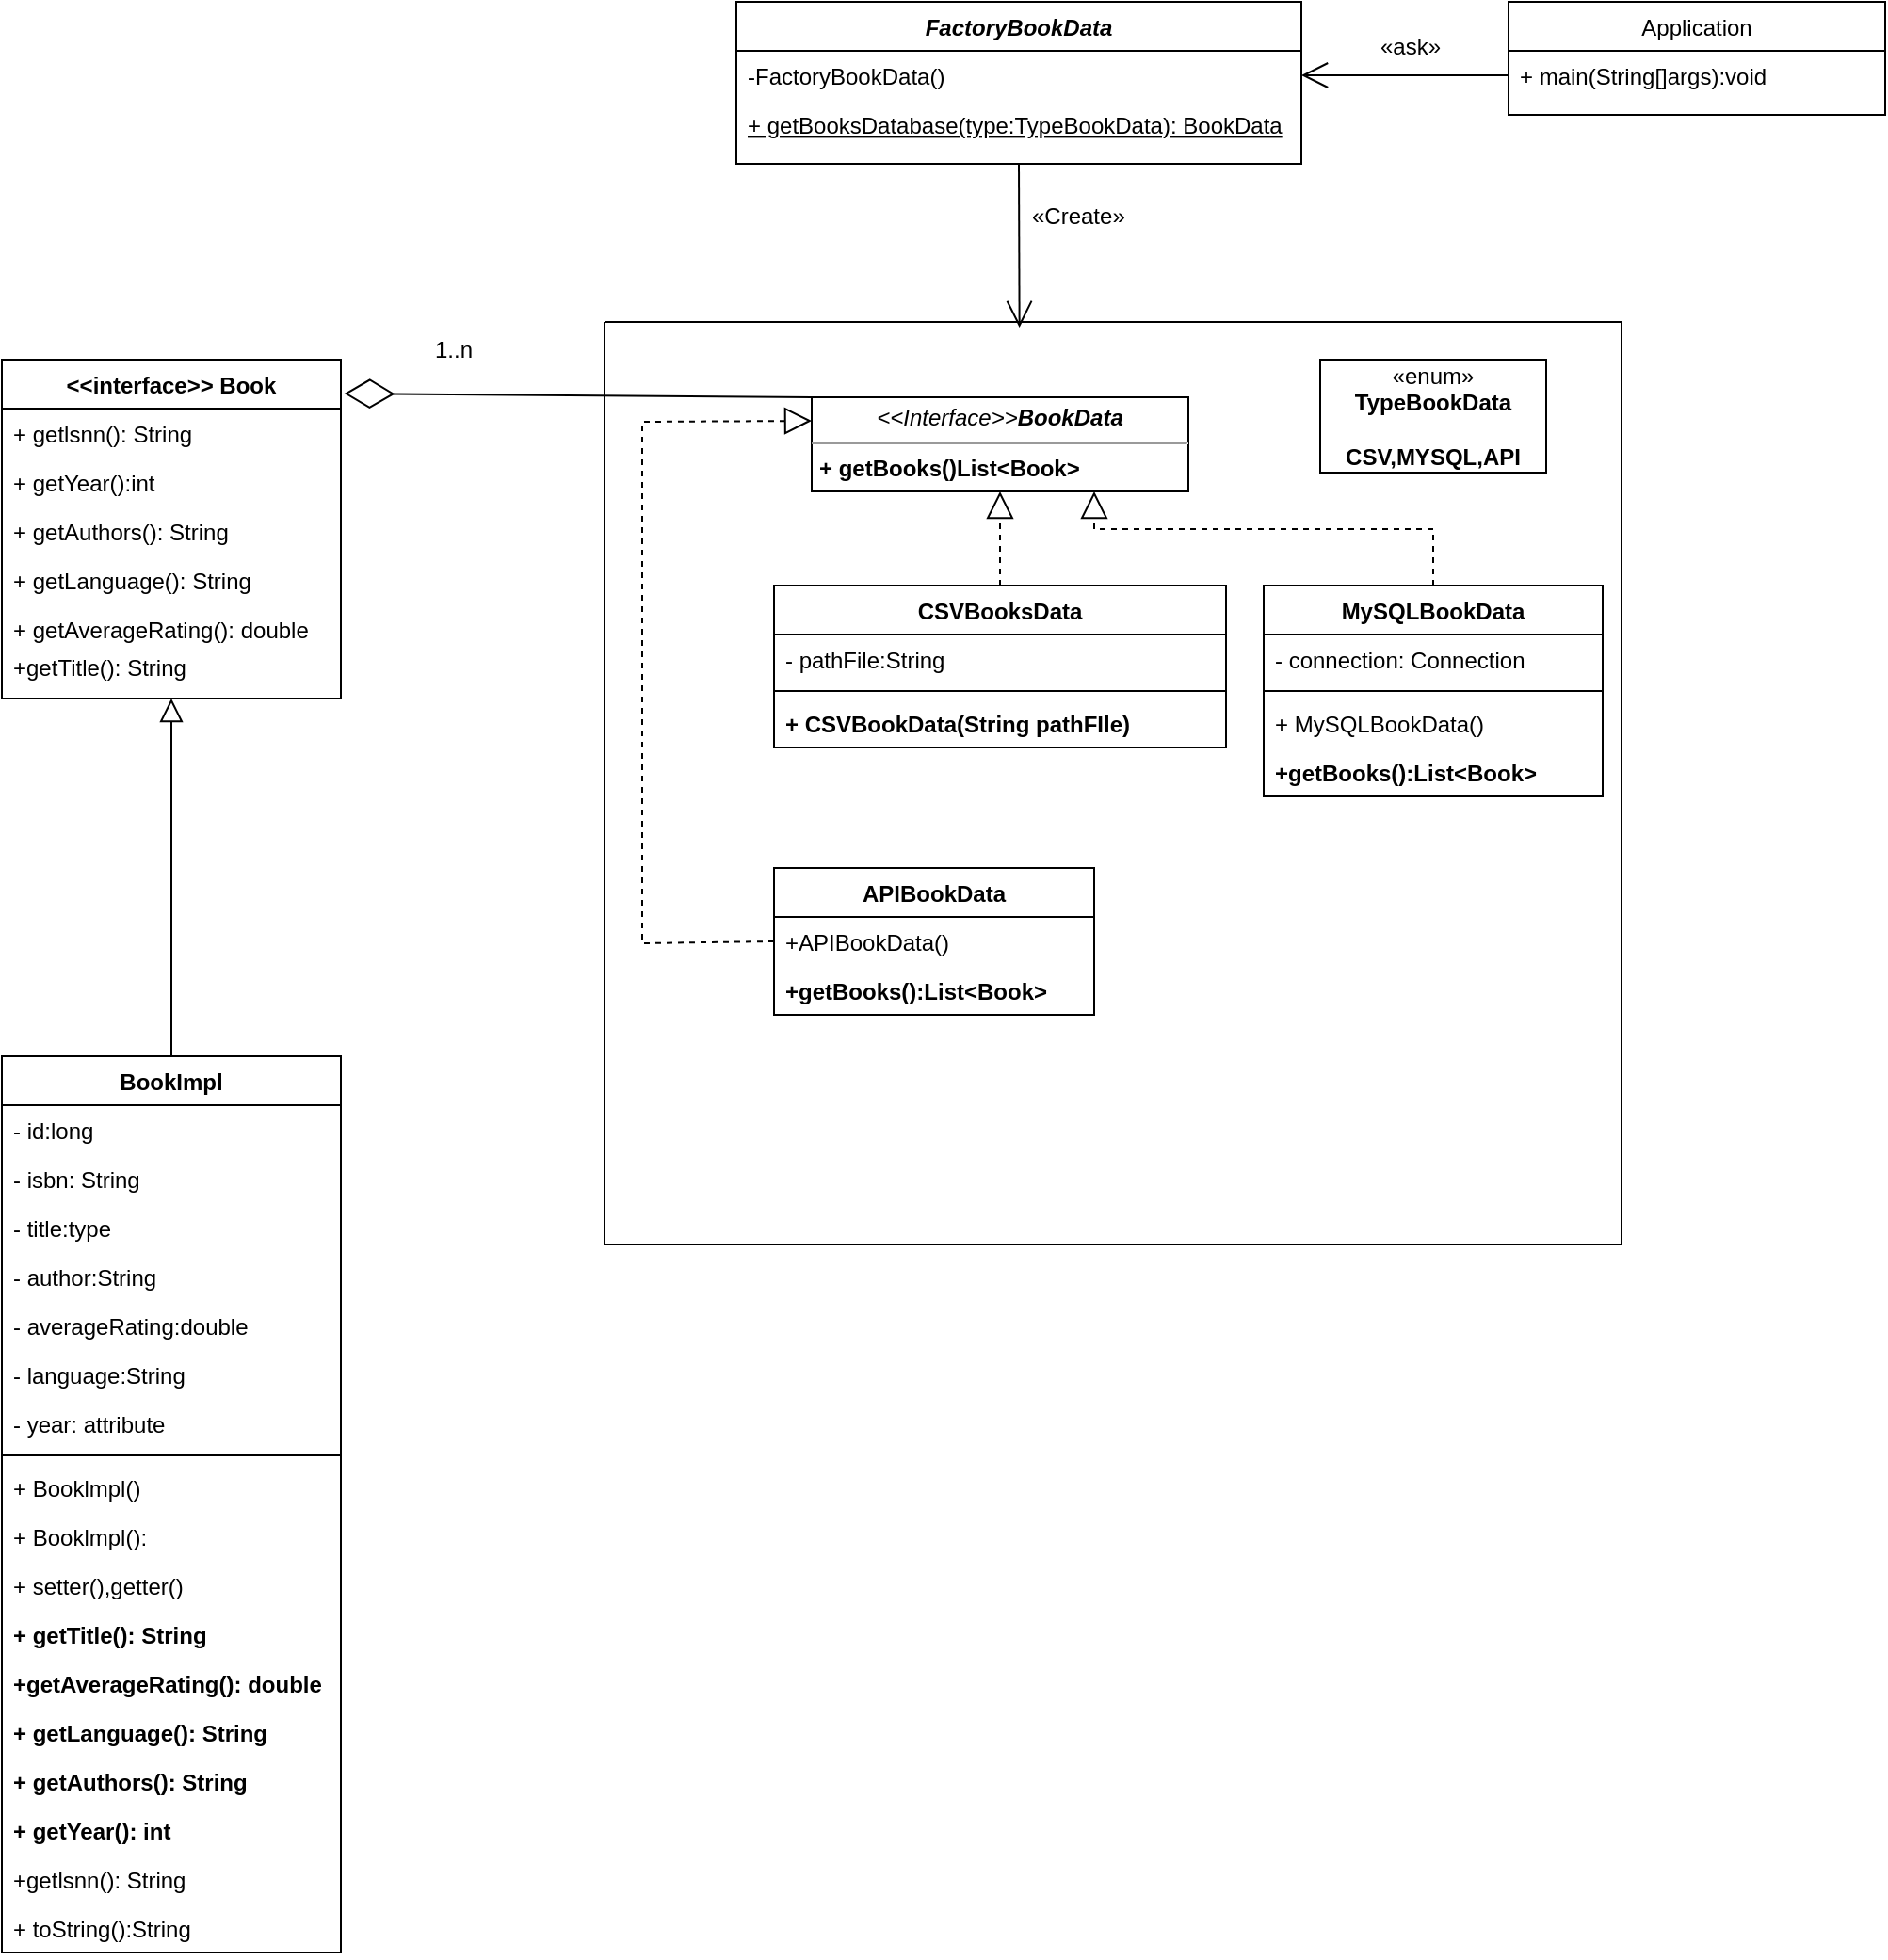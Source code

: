 <mxfile version="22.1.8" type="github">
  <diagram id="C5RBs43oDa-KdzZeNtuy" name="Page-1">
    <mxGraphModel dx="1877" dy="522" grid="1" gridSize="10" guides="1" tooltips="1" connect="1" arrows="1" fold="1" page="1" pageScale="1" pageWidth="827" pageHeight="1169" math="0" shadow="0">
      <root>
        <mxCell id="WIyWlLk6GJQsqaUBKTNV-0" />
        <mxCell id="WIyWlLk6GJQsqaUBKTNV-1" parent="WIyWlLk6GJQsqaUBKTNV-0" />
        <mxCell id="zkfFHV4jXpPFQw0GAbJ--0" value="FactoryBookData" style="swimlane;fontStyle=3;align=center;verticalAlign=top;childLayout=stackLayout;horizontal=1;startSize=26;horizontalStack=0;resizeParent=1;resizeLast=0;collapsible=1;marginBottom=0;rounded=0;shadow=0;strokeWidth=1;" parent="WIyWlLk6GJQsqaUBKTNV-1" vertex="1">
          <mxGeometry x="180" y="110" width="300" height="86" as="geometry">
            <mxRectangle x="230" y="140" width="160" height="26" as="alternateBounds" />
          </mxGeometry>
        </mxCell>
        <mxCell id="zkfFHV4jXpPFQw0GAbJ--1" value="-FactoryBookData()" style="text;align=left;verticalAlign=top;spacingLeft=4;spacingRight=4;overflow=hidden;rotatable=0;points=[[0,0.5],[1,0.5]];portConstraint=eastwest;" parent="zkfFHV4jXpPFQw0GAbJ--0" vertex="1">
          <mxGeometry y="26" width="300" height="26" as="geometry" />
        </mxCell>
        <mxCell id="zkfFHV4jXpPFQw0GAbJ--2" value="+ getBooksDatabase(type:TypeBookData): BookData" style="text;align=left;verticalAlign=top;spacingLeft=4;spacingRight=4;overflow=hidden;rotatable=0;points=[[0,0.5],[1,0.5]];portConstraint=eastwest;rounded=0;shadow=0;html=0;fontStyle=4" parent="zkfFHV4jXpPFQw0GAbJ--0" vertex="1">
          <mxGeometry y="52" width="300" height="26" as="geometry" />
        </mxCell>
        <mxCell id="zkfFHV4jXpPFQw0GAbJ--6" value="BookImpl" style="swimlane;fontStyle=1;align=center;verticalAlign=top;childLayout=stackLayout;horizontal=1;startSize=26;horizontalStack=0;resizeParent=1;resizeLast=0;collapsible=1;marginBottom=0;rounded=0;shadow=0;strokeWidth=1;" parent="WIyWlLk6GJQsqaUBKTNV-1" vertex="1">
          <mxGeometry x="-210" y="670" width="180" height="476" as="geometry">
            <mxRectangle x="130" y="380" width="160" height="26" as="alternateBounds" />
          </mxGeometry>
        </mxCell>
        <mxCell id="zkfFHV4jXpPFQw0GAbJ--7" value="- id:long" style="text;align=left;verticalAlign=top;spacingLeft=4;spacingRight=4;overflow=hidden;rotatable=0;points=[[0,0.5],[1,0.5]];portConstraint=eastwest;" parent="zkfFHV4jXpPFQw0GAbJ--6" vertex="1">
          <mxGeometry y="26" width="180" height="26" as="geometry" />
        </mxCell>
        <mxCell id="9Iw3cDqDPR6rvtyj7lzA-2" value="- isbn: String" style="text;align=left;verticalAlign=top;spacingLeft=4;spacingRight=4;overflow=hidden;rotatable=0;points=[[0,0.5],[1,0.5]];portConstraint=eastwest;rounded=0;shadow=0;html=0;" parent="zkfFHV4jXpPFQw0GAbJ--6" vertex="1">
          <mxGeometry y="52" width="180" height="26" as="geometry" />
        </mxCell>
        <mxCell id="9Iw3cDqDPR6rvtyj7lzA-4" value="- title:type" style="text;align=left;verticalAlign=top;spacingLeft=4;spacingRight=4;overflow=hidden;rotatable=0;points=[[0,0.5],[1,0.5]];portConstraint=eastwest;rounded=0;shadow=0;html=0;" parent="zkfFHV4jXpPFQw0GAbJ--6" vertex="1">
          <mxGeometry y="78" width="180" height="26" as="geometry" />
        </mxCell>
        <mxCell id="9Iw3cDqDPR6rvtyj7lzA-6" value="- author:String" style="text;align=left;verticalAlign=top;spacingLeft=4;spacingRight=4;overflow=hidden;rotatable=0;points=[[0,0.5],[1,0.5]];portConstraint=eastwest;rounded=0;shadow=0;html=0;" parent="zkfFHV4jXpPFQw0GAbJ--6" vertex="1">
          <mxGeometry y="104" width="180" height="26" as="geometry" />
        </mxCell>
        <mxCell id="9Iw3cDqDPR6rvtyj7lzA-5" value="- averageRating:double" style="text;align=left;verticalAlign=top;spacingLeft=4;spacingRight=4;overflow=hidden;rotatable=0;points=[[0,0.5],[1,0.5]];portConstraint=eastwest;rounded=0;shadow=0;html=0;" parent="zkfFHV4jXpPFQw0GAbJ--6" vertex="1">
          <mxGeometry y="130" width="180" height="26" as="geometry" />
        </mxCell>
        <mxCell id="9Iw3cDqDPR6rvtyj7lzA-3" value="- language:String" style="text;align=left;verticalAlign=top;spacingLeft=4;spacingRight=4;overflow=hidden;rotatable=0;points=[[0,0.5],[1,0.5]];portConstraint=eastwest;rounded=0;shadow=0;html=0;" parent="zkfFHV4jXpPFQw0GAbJ--6" vertex="1">
          <mxGeometry y="156" width="180" height="26" as="geometry" />
        </mxCell>
        <mxCell id="zkfFHV4jXpPFQw0GAbJ--8" value="- year: attribute" style="text;align=left;verticalAlign=top;spacingLeft=4;spacingRight=4;overflow=hidden;rotatable=0;points=[[0,0.5],[1,0.5]];portConstraint=eastwest;rounded=0;shadow=0;html=0;" parent="zkfFHV4jXpPFQw0GAbJ--6" vertex="1">
          <mxGeometry y="182" width="180" height="26" as="geometry" />
        </mxCell>
        <mxCell id="zkfFHV4jXpPFQw0GAbJ--9" value="" style="line;html=1;strokeWidth=1;align=left;verticalAlign=middle;spacingTop=-1;spacingLeft=3;spacingRight=3;rotatable=0;labelPosition=right;points=[];portConstraint=eastwest;" parent="zkfFHV4jXpPFQw0GAbJ--6" vertex="1">
          <mxGeometry y="208" width="180" height="8" as="geometry" />
        </mxCell>
        <mxCell id="zkfFHV4jXpPFQw0GAbJ--10" value="+ Booklmpl()" style="text;align=left;verticalAlign=top;spacingLeft=4;spacingRight=4;overflow=hidden;rotatable=0;points=[[0,0.5],[1,0.5]];portConstraint=eastwest;fontStyle=0" parent="zkfFHV4jXpPFQw0GAbJ--6" vertex="1">
          <mxGeometry y="216" width="180" height="26" as="geometry" />
        </mxCell>
        <mxCell id="zkfFHV4jXpPFQw0GAbJ--11" value="+ Booklmpl():" style="text;align=left;verticalAlign=top;spacingLeft=4;spacingRight=4;overflow=hidden;rotatable=0;points=[[0,0.5],[1,0.5]];portConstraint=eastwest;" parent="zkfFHV4jXpPFQw0GAbJ--6" vertex="1">
          <mxGeometry y="242" width="180" height="26" as="geometry" />
        </mxCell>
        <mxCell id="9Iw3cDqDPR6rvtyj7lzA-9" value="+ setter(),getter()" style="text;align=left;verticalAlign=top;spacingLeft=4;spacingRight=4;overflow=hidden;rotatable=0;points=[[0,0.5],[1,0.5]];portConstraint=eastwest;" parent="zkfFHV4jXpPFQw0GAbJ--6" vertex="1">
          <mxGeometry y="268" width="180" height="26" as="geometry" />
        </mxCell>
        <mxCell id="9Iw3cDqDPR6rvtyj7lzA-12" value="+ getTitle(): String" style="text;align=left;verticalAlign=top;spacingLeft=4;spacingRight=4;overflow=hidden;rotatable=0;points=[[0,0.5],[1,0.5]];portConstraint=eastwest;fontStyle=1" parent="zkfFHV4jXpPFQw0GAbJ--6" vertex="1">
          <mxGeometry y="294" width="180" height="26" as="geometry" />
        </mxCell>
        <mxCell id="9Iw3cDqDPR6rvtyj7lzA-14" value="+getAverageRating(): double" style="text;align=left;verticalAlign=top;spacingLeft=4;spacingRight=4;overflow=hidden;rotatable=0;points=[[0,0.5],[1,0.5]];portConstraint=eastwest;fontStyle=1" parent="zkfFHV4jXpPFQw0GAbJ--6" vertex="1">
          <mxGeometry y="320" width="180" height="26" as="geometry" />
        </mxCell>
        <mxCell id="9Iw3cDqDPR6rvtyj7lzA-13" value="+ getLanguage(): String" style="text;align=left;verticalAlign=top;spacingLeft=4;spacingRight=4;overflow=hidden;rotatable=0;points=[[0,0.5],[1,0.5]];portConstraint=eastwest;fontStyle=1" parent="zkfFHV4jXpPFQw0GAbJ--6" vertex="1">
          <mxGeometry y="346" width="180" height="26" as="geometry" />
        </mxCell>
        <mxCell id="9Iw3cDqDPR6rvtyj7lzA-11" value="+ getAuthors(): String" style="text;align=left;verticalAlign=top;spacingLeft=4;spacingRight=4;overflow=hidden;rotatable=0;points=[[0,0.5],[1,0.5]];portConstraint=eastwest;fontStyle=1" parent="zkfFHV4jXpPFQw0GAbJ--6" vertex="1">
          <mxGeometry y="372" width="180" height="26" as="geometry" />
        </mxCell>
        <mxCell id="9Iw3cDqDPR6rvtyj7lzA-10" value="+ getYear(): int" style="text;align=left;verticalAlign=top;spacingLeft=4;spacingRight=4;overflow=hidden;rotatable=0;points=[[0,0.5],[1,0.5]];portConstraint=eastwest;fontStyle=1" parent="zkfFHV4jXpPFQw0GAbJ--6" vertex="1">
          <mxGeometry y="398" width="180" height="26" as="geometry" />
        </mxCell>
        <mxCell id="9Iw3cDqDPR6rvtyj7lzA-8" value="+getlsnn(): String" style="text;align=left;verticalAlign=top;spacingLeft=4;spacingRight=4;overflow=hidden;rotatable=0;points=[[0,0.5],[1,0.5]];portConstraint=eastwest;" parent="zkfFHV4jXpPFQw0GAbJ--6" vertex="1">
          <mxGeometry y="424" width="180" height="26" as="geometry" />
        </mxCell>
        <mxCell id="9Iw3cDqDPR6rvtyj7lzA-7" value="+ toString():String" style="text;align=left;verticalAlign=top;spacingLeft=4;spacingRight=4;overflow=hidden;rotatable=0;points=[[0,0.5],[1,0.5]];portConstraint=eastwest;" parent="zkfFHV4jXpPFQw0GAbJ--6" vertex="1">
          <mxGeometry y="450" width="180" height="26" as="geometry" />
        </mxCell>
        <mxCell id="zkfFHV4jXpPFQw0GAbJ--12" value="" style="endArrow=block;endSize=10;endFill=0;shadow=0;strokeWidth=1;rounded=0;edgeStyle=elbowEdgeStyle;elbow=vertical;exitX=0.5;exitY=0;exitDx=0;exitDy=0;entryX=0.5;entryY=1;entryDx=0;entryDy=0;" parent="WIyWlLk6GJQsqaUBKTNV-1" source="zkfFHV4jXpPFQw0GAbJ--6" target="zkfFHV4jXpPFQw0GAbJ--17" edge="1">
          <mxGeometry width="160" relative="1" as="geometry">
            <mxPoint x="210" y="413" as="sourcePoint" />
            <mxPoint x="-139" y="590" as="targetPoint" />
            <Array as="points">
              <mxPoint x="-40" y="550" />
            </Array>
          </mxGeometry>
        </mxCell>
        <mxCell id="zkfFHV4jXpPFQw0GAbJ--13" value="Application&#xa;" style="swimlane;fontStyle=0;align=center;verticalAlign=top;childLayout=stackLayout;horizontal=1;startSize=26;horizontalStack=0;resizeParent=1;resizeLast=0;collapsible=1;marginBottom=0;rounded=0;shadow=0;strokeWidth=1;" parent="WIyWlLk6GJQsqaUBKTNV-1" vertex="1">
          <mxGeometry x="590" y="110" width="200" height="60" as="geometry">
            <mxRectangle x="340" y="380" width="170" height="26" as="alternateBounds" />
          </mxGeometry>
        </mxCell>
        <mxCell id="8MLGDY-gT1dC0PnsXwUY-3" value="+ main(String[]args):void" style="text;strokeColor=none;fillColor=none;align=left;verticalAlign=top;spacingLeft=4;spacingRight=4;overflow=hidden;rotatable=0;points=[[0,0.5],[1,0.5]];portConstraint=eastwest;whiteSpace=wrap;html=1;" parent="zkfFHV4jXpPFQw0GAbJ--13" vertex="1">
          <mxGeometry y="26" width="200" height="26" as="geometry" />
        </mxCell>
        <mxCell id="zkfFHV4jXpPFQw0GAbJ--17" value="&lt;&lt;interface&gt;&gt; Book" style="swimlane;fontStyle=1;align=center;verticalAlign=top;childLayout=stackLayout;horizontal=1;startSize=26;horizontalStack=0;resizeParent=1;resizeLast=0;collapsible=1;marginBottom=0;rounded=0;shadow=0;strokeWidth=1;whiteSpace=wrap;" parent="WIyWlLk6GJQsqaUBKTNV-1" vertex="1">
          <mxGeometry x="-210" y="300" width="180" height="180" as="geometry">
            <mxRectangle x="550" y="140" width="160" height="26" as="alternateBounds" />
          </mxGeometry>
        </mxCell>
        <mxCell id="zkfFHV4jXpPFQw0GAbJ--18" value="+ getlsnn(): String" style="text;align=left;verticalAlign=top;spacingLeft=4;spacingRight=4;overflow=hidden;rotatable=0;points=[[0,0.5],[1,0.5]];portConstraint=eastwest;" parent="zkfFHV4jXpPFQw0GAbJ--17" vertex="1">
          <mxGeometry y="26" width="180" height="26" as="geometry" />
        </mxCell>
        <mxCell id="zkfFHV4jXpPFQw0GAbJ--19" value="+ getYear():int" style="text;align=left;verticalAlign=top;spacingLeft=4;spacingRight=4;overflow=hidden;rotatable=0;points=[[0,0.5],[1,0.5]];portConstraint=eastwest;rounded=0;shadow=0;html=0;" parent="zkfFHV4jXpPFQw0GAbJ--17" vertex="1">
          <mxGeometry y="52" width="180" height="26" as="geometry" />
        </mxCell>
        <mxCell id="zkfFHV4jXpPFQw0GAbJ--20" value="+ getAuthors(): String" style="text;align=left;verticalAlign=top;spacingLeft=4;spacingRight=4;overflow=hidden;rotatable=0;points=[[0,0.5],[1,0.5]];portConstraint=eastwest;rounded=0;shadow=0;html=0;" parent="zkfFHV4jXpPFQw0GAbJ--17" vertex="1">
          <mxGeometry y="78" width="180" height="26" as="geometry" />
        </mxCell>
        <mxCell id="zkfFHV4jXpPFQw0GAbJ--21" value="+ getLanguage(): String" style="text;align=left;verticalAlign=top;spacingLeft=4;spacingRight=4;overflow=hidden;rotatable=0;points=[[0,0.5],[1,0.5]];portConstraint=eastwest;rounded=0;shadow=0;html=0;" parent="zkfFHV4jXpPFQw0GAbJ--17" vertex="1">
          <mxGeometry y="104" width="180" height="26" as="geometry" />
        </mxCell>
        <mxCell id="zkfFHV4jXpPFQw0GAbJ--22" value="+ getAverageRating(): double" style="text;align=left;verticalAlign=top;spacingLeft=4;spacingRight=4;overflow=hidden;rotatable=0;points=[[0,0.5],[1,0.5]];portConstraint=eastwest;rounded=0;shadow=0;html=0;" parent="zkfFHV4jXpPFQw0GAbJ--17" vertex="1">
          <mxGeometry y="130" width="180" height="20" as="geometry" />
        </mxCell>
        <mxCell id="9Iw3cDqDPR6rvtyj7lzA-0" value="+getTitle(): String" style="text;align=left;verticalAlign=top;spacingLeft=4;spacingRight=4;overflow=hidden;rotatable=0;points=[[0,0.5],[1,0.5]];portConstraint=eastwest;rounded=0;shadow=0;html=0;" parent="zkfFHV4jXpPFQw0GAbJ--17" vertex="1">
          <mxGeometry y="150" width="180" height="20" as="geometry" />
        </mxCell>
        <mxCell id="8MLGDY-gT1dC0PnsXwUY-6" value="«Create»" style="text;whiteSpace=wrap;html=1;" parent="WIyWlLk6GJQsqaUBKTNV-1" vertex="1">
          <mxGeometry x="335" y="210" width="90" height="40" as="geometry" />
        </mxCell>
        <mxCell id="8MLGDY-gT1dC0PnsXwUY-8" value="" style="swimlane;startSize=0;" parent="WIyWlLk6GJQsqaUBKTNV-1" vertex="1">
          <mxGeometry x="110" y="280" width="540" height="490" as="geometry" />
        </mxCell>
        <mxCell id="8MLGDY-gT1dC0PnsXwUY-11" value="«enum»&lt;br&gt;&lt;b&gt;TypeBookData&lt;br&gt;&lt;br&gt;CSV,MYSQL,API&lt;br&gt;&lt;/b&gt;" style="html=1;whiteSpace=wrap;" parent="8MLGDY-gT1dC0PnsXwUY-8" vertex="1">
          <mxGeometry x="380" y="20" width="120" height="60" as="geometry" />
        </mxCell>
        <mxCell id="8MLGDY-gT1dC0PnsXwUY-29" value="CSVBooksData" style="swimlane;fontStyle=1;align=center;verticalAlign=top;childLayout=stackLayout;horizontal=1;startSize=26;horizontalStack=0;resizeParent=1;resizeParentMax=0;resizeLast=0;collapsible=1;marginBottom=0;whiteSpace=wrap;html=1;" parent="8MLGDY-gT1dC0PnsXwUY-8" vertex="1">
          <mxGeometry x="90" y="140" width="240" height="86" as="geometry" />
        </mxCell>
        <mxCell id="8MLGDY-gT1dC0PnsXwUY-30" value="- pathFile:String" style="text;strokeColor=none;fillColor=none;align=left;verticalAlign=top;spacingLeft=4;spacingRight=4;overflow=hidden;rotatable=0;points=[[0,0.5],[1,0.5]];portConstraint=eastwest;whiteSpace=wrap;html=1;" parent="8MLGDY-gT1dC0PnsXwUY-29" vertex="1">
          <mxGeometry y="26" width="240" height="26" as="geometry" />
        </mxCell>
        <mxCell id="8MLGDY-gT1dC0PnsXwUY-31" value="" style="line;strokeWidth=1;fillColor=none;align=left;verticalAlign=middle;spacingTop=-1;spacingLeft=3;spacingRight=3;rotatable=0;labelPosition=right;points=[];portConstraint=eastwest;strokeColor=inherit;" parent="8MLGDY-gT1dC0PnsXwUY-29" vertex="1">
          <mxGeometry y="52" width="240" height="8" as="geometry" />
        </mxCell>
        <mxCell id="8MLGDY-gT1dC0PnsXwUY-32" value="&lt;b style=&quot;border-color: var(--border-color);&quot;&gt;&lt;b style=&quot;border-color: var(--border-color);&quot;&gt;+ CSVBookData(String pathFIle)&lt;/b&gt;&lt;br style=&quot;border-color: var(--border-color);&quot;&gt;&lt;/b&gt;" style="text;strokeColor=none;fillColor=none;align=left;verticalAlign=top;spacingLeft=4;spacingRight=4;overflow=hidden;rotatable=0;points=[[0,0.5],[1,0.5]];portConstraint=eastwest;whiteSpace=wrap;html=1;" parent="8MLGDY-gT1dC0PnsXwUY-29" vertex="1">
          <mxGeometry y="60" width="240" height="26" as="geometry" />
        </mxCell>
        <mxCell id="8MLGDY-gT1dC0PnsXwUY-41" value="&lt;p style=&quot;margin:0px;margin-top:4px;text-align:center;&quot;&gt;&lt;i&gt;&amp;lt;&amp;lt;Interface&amp;gt;&amp;gt;&lt;b&gt;BookData&lt;/b&gt;&lt;/i&gt;&lt;br&gt;&lt;/p&gt;&lt;hr size=&quot;1&quot;&gt;&lt;p style=&quot;margin:0px;margin-left:4px;&quot;&gt;&lt;b&gt;+ getBooks()List&amp;lt;Book&amp;gt;&lt;/b&gt;&lt;br&gt;&lt;/p&gt;" style="verticalAlign=top;align=left;overflow=fill;fontSize=12;fontFamily=Helvetica;html=1;whiteSpace=wrap;" parent="8MLGDY-gT1dC0PnsXwUY-8" vertex="1">
          <mxGeometry x="110" y="40" width="200" height="50" as="geometry" />
        </mxCell>
        <mxCell id="8MLGDY-gT1dC0PnsXwUY-55" value="" style="endArrow=block;dashed=1;endFill=0;endSize=12;html=1;rounded=0;exitX=0.5;exitY=0;exitDx=0;exitDy=0;entryX=0.5;entryY=1;entryDx=0;entryDy=0;" parent="8MLGDY-gT1dC0PnsXwUY-8" source="8MLGDY-gT1dC0PnsXwUY-29" target="8MLGDY-gT1dC0PnsXwUY-41" edge="1">
          <mxGeometry width="160" relative="1" as="geometry">
            <mxPoint x="220" y="270" as="sourcePoint" />
            <mxPoint x="380" y="270" as="targetPoint" />
          </mxGeometry>
        </mxCell>
        <mxCell id="YgXZCI-bjm-q1U5cpuig-0" value="MySQLBookData" style="swimlane;fontStyle=1;align=center;verticalAlign=top;childLayout=stackLayout;horizontal=1;startSize=26;horizontalStack=0;resizeParent=1;resizeParentMax=0;resizeLast=0;collapsible=1;marginBottom=0;whiteSpace=wrap;html=1;" parent="8MLGDY-gT1dC0PnsXwUY-8" vertex="1">
          <mxGeometry x="350" y="140" width="180" height="112" as="geometry" />
        </mxCell>
        <mxCell id="YgXZCI-bjm-q1U5cpuig-1" value="- connection: Connection" style="text;strokeColor=none;fillColor=none;align=left;verticalAlign=top;spacingLeft=4;spacingRight=4;overflow=hidden;rotatable=0;points=[[0,0.5],[1,0.5]];portConstraint=eastwest;whiteSpace=wrap;html=1;" parent="YgXZCI-bjm-q1U5cpuig-0" vertex="1">
          <mxGeometry y="26" width="180" height="26" as="geometry" />
        </mxCell>
        <mxCell id="YgXZCI-bjm-q1U5cpuig-2" value="" style="line;strokeWidth=1;fillColor=none;align=left;verticalAlign=middle;spacingTop=-1;spacingLeft=3;spacingRight=3;rotatable=0;labelPosition=right;points=[];portConstraint=eastwest;strokeColor=inherit;" parent="YgXZCI-bjm-q1U5cpuig-0" vertex="1">
          <mxGeometry y="52" width="180" height="8" as="geometry" />
        </mxCell>
        <mxCell id="YgXZCI-bjm-q1U5cpuig-4" value="&lt;span style=&quot;border-color: var(--border-color);&quot;&gt;&lt;span style=&quot;border-color: var(--border-color);&quot;&gt;+ MySQLBookData()&lt;/span&gt;&lt;br style=&quot;border-color: var(--border-color);&quot;&gt;&lt;/span&gt;" style="text;strokeColor=none;fillColor=none;align=left;verticalAlign=top;spacingLeft=4;spacingRight=4;overflow=hidden;rotatable=0;points=[[0,0.5],[1,0.5]];portConstraint=eastwest;whiteSpace=wrap;html=1;" parent="YgXZCI-bjm-q1U5cpuig-0" vertex="1">
          <mxGeometry y="60" width="180" height="26" as="geometry" />
        </mxCell>
        <mxCell id="YgXZCI-bjm-q1U5cpuig-3" value="&lt;b style=&quot;border-color: var(--border-color);&quot;&gt;+getBooks():List&amp;lt;Book&amp;gt;&lt;br style=&quot;border-color: var(--border-color);&quot;&gt;&lt;/b&gt;" style="text;strokeColor=none;fillColor=none;align=left;verticalAlign=top;spacingLeft=4;spacingRight=4;overflow=hidden;rotatable=0;points=[[0,0.5],[1,0.5]];portConstraint=eastwest;whiteSpace=wrap;html=1;" parent="YgXZCI-bjm-q1U5cpuig-0" vertex="1">
          <mxGeometry y="86" width="180" height="26" as="geometry" />
        </mxCell>
        <mxCell id="YgXZCI-bjm-q1U5cpuig-5" value="" style="endArrow=block;dashed=1;endFill=0;endSize=12;html=1;rounded=0;exitX=0.5;exitY=0;exitDx=0;exitDy=0;entryX=0.75;entryY=1;entryDx=0;entryDy=0;" parent="8MLGDY-gT1dC0PnsXwUY-8" source="YgXZCI-bjm-q1U5cpuig-0" target="8MLGDY-gT1dC0PnsXwUY-41" edge="1">
          <mxGeometry width="160" relative="1" as="geometry">
            <mxPoint x="220" y="150" as="sourcePoint" />
            <mxPoint x="220" y="100" as="targetPoint" />
            <Array as="points">
              <mxPoint x="440" y="110" />
              <mxPoint x="340" y="110" />
              <mxPoint x="260" y="110" />
            </Array>
          </mxGeometry>
        </mxCell>
        <mxCell id="YgXZCI-bjm-q1U5cpuig-6" value="APIBookData" style="swimlane;fontStyle=1;align=center;verticalAlign=top;childLayout=stackLayout;horizontal=1;startSize=26;horizontalStack=0;resizeParent=1;resizeParentMax=0;resizeLast=0;collapsible=1;marginBottom=0;whiteSpace=wrap;html=1;" parent="8MLGDY-gT1dC0PnsXwUY-8" vertex="1">
          <mxGeometry x="90" y="290" width="170" height="78" as="geometry" />
        </mxCell>
        <mxCell id="YgXZCI-bjm-q1U5cpuig-7" value="+APIBookData()" style="text;strokeColor=none;fillColor=none;align=left;verticalAlign=top;spacingLeft=4;spacingRight=4;overflow=hidden;rotatable=0;points=[[0,0.5],[1,0.5]];portConstraint=eastwest;whiteSpace=wrap;html=1;" parent="YgXZCI-bjm-q1U5cpuig-6" vertex="1">
          <mxGeometry y="26" width="170" height="26" as="geometry" />
        </mxCell>
        <mxCell id="YgXZCI-bjm-q1U5cpuig-10" value="&lt;b style=&quot;border-color: var(--border-color);&quot;&gt;+getBooks():List&amp;lt;Book&amp;gt;&lt;br style=&quot;border-color: var(--border-color);&quot;&gt;&lt;/b&gt;" style="text;strokeColor=none;fillColor=none;align=left;verticalAlign=top;spacingLeft=4;spacingRight=4;overflow=hidden;rotatable=0;points=[[0,0.5],[1,0.5]];portConstraint=eastwest;whiteSpace=wrap;html=1;" parent="YgXZCI-bjm-q1U5cpuig-6" vertex="1">
          <mxGeometry y="52" width="170" height="26" as="geometry" />
        </mxCell>
        <mxCell id="9Iw3cDqDPR6rvtyj7lzA-16" value="«ask»" style="text;whiteSpace=wrap;html=1;" parent="WIyWlLk6GJQsqaUBKTNV-1" vertex="1">
          <mxGeometry x="520" y="120" width="40" height="20" as="geometry" />
        </mxCell>
        <mxCell id="YgXZCI-bjm-q1U5cpuig-14" value="" style="endArrow=block;dashed=1;endFill=0;endSize=12;html=1;rounded=0;exitX=0;exitY=0.5;exitDx=0;exitDy=0;entryX=0;entryY=0.25;entryDx=0;entryDy=0;" parent="WIyWlLk6GJQsqaUBKTNV-1" target="8MLGDY-gT1dC0PnsXwUY-41" edge="1">
          <mxGeometry width="160" relative="1" as="geometry">
            <mxPoint x="200" y="609" as="sourcePoint" />
            <mxPoint x="110" y="617" as="targetPoint" />
            <Array as="points">
              <mxPoint x="130" y="610" />
              <mxPoint x="130" y="333" />
            </Array>
          </mxGeometry>
        </mxCell>
        <mxCell id="YgXZCI-bjm-q1U5cpuig-15" value="" style="endArrow=open;endFill=1;endSize=12;html=1;rounded=0;entryX=1;entryY=0.5;entryDx=0;entryDy=0;exitX=0;exitY=0.5;exitDx=0;exitDy=0;" parent="WIyWlLk6GJQsqaUBKTNV-1" source="8MLGDY-gT1dC0PnsXwUY-3" target="zkfFHV4jXpPFQw0GAbJ--1" edge="1">
          <mxGeometry width="160" relative="1" as="geometry">
            <mxPoint x="330" y="190" as="sourcePoint" />
            <mxPoint x="490" y="190" as="targetPoint" />
          </mxGeometry>
        </mxCell>
        <mxCell id="YgXZCI-bjm-q1U5cpuig-16" value="" style="endArrow=open;endFill=1;endSize=12;html=1;rounded=0;exitX=0.5;exitY=1;exitDx=0;exitDy=0;entryX=0.408;entryY=0.006;entryDx=0;entryDy=0;entryPerimeter=0;" parent="WIyWlLk6GJQsqaUBKTNV-1" source="zkfFHV4jXpPFQw0GAbJ--0" target="8MLGDY-gT1dC0PnsXwUY-8" edge="1">
          <mxGeometry width="160" relative="1" as="geometry">
            <mxPoint x="330" y="190" as="sourcePoint" />
            <mxPoint x="490" y="190" as="targetPoint" />
          </mxGeometry>
        </mxCell>
        <mxCell id="YgXZCI-bjm-q1U5cpuig-17" value="" style="endArrow=diamondThin;endFill=0;endSize=24;html=1;rounded=0;exitX=0;exitY=0;exitDx=0;exitDy=0;entryX=1.01;entryY=0.1;entryDx=0;entryDy=0;entryPerimeter=0;" parent="WIyWlLk6GJQsqaUBKTNV-1" source="8MLGDY-gT1dC0PnsXwUY-41" target="zkfFHV4jXpPFQw0GAbJ--17" edge="1">
          <mxGeometry width="160" relative="1" as="geometry">
            <mxPoint x="-60" y="390" as="sourcePoint" />
            <mxPoint x="100" y="390" as="targetPoint" />
          </mxGeometry>
        </mxCell>
        <mxCell id="YgXZCI-bjm-q1U5cpuig-18" value="1..n" style="text;html=1;strokeColor=none;fillColor=none;align=center;verticalAlign=middle;whiteSpace=wrap;rounded=0;" parent="WIyWlLk6GJQsqaUBKTNV-1" vertex="1">
          <mxGeometry y="280" width="60" height="30" as="geometry" />
        </mxCell>
      </root>
    </mxGraphModel>
  </diagram>
</mxfile>

